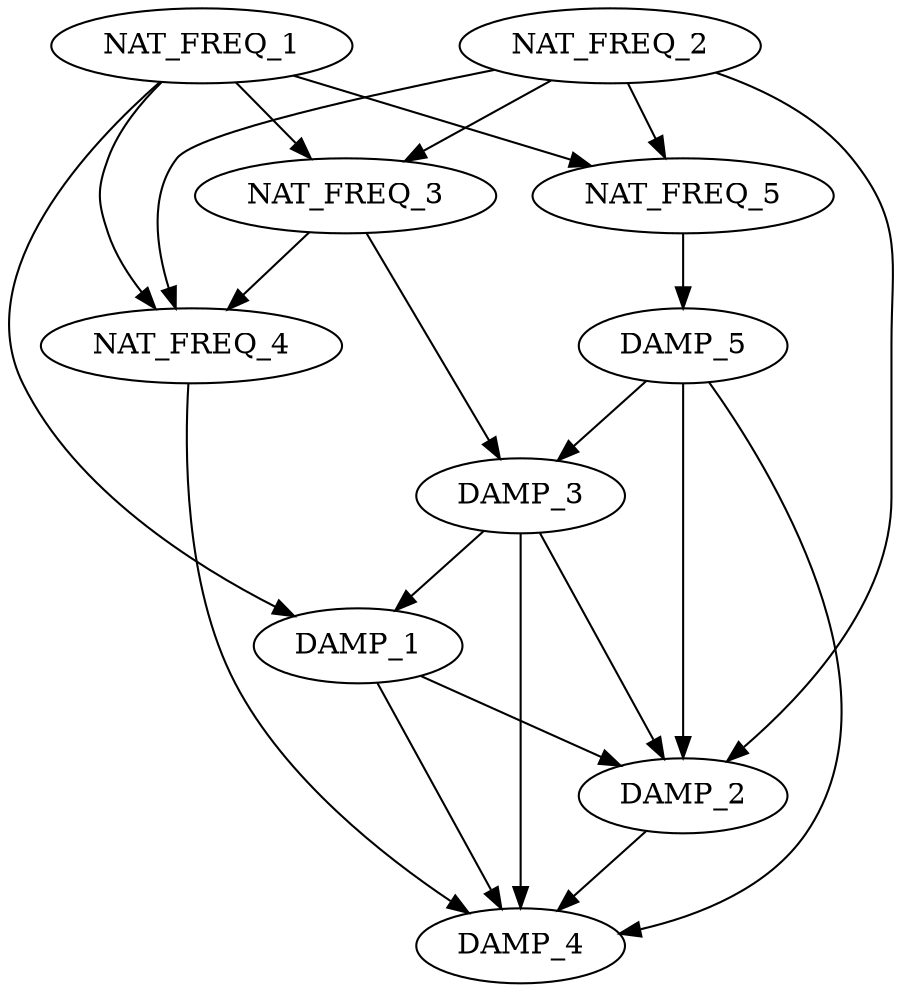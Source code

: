 strict digraph "" {
	NAT_FREQ_1 -> NAT_FREQ_3;
	NAT_FREQ_1 -> NAT_FREQ_4;
	NAT_FREQ_1 -> NAT_FREQ_5;
	NAT_FREQ_1 -> DAMP_1;
	NAT_FREQ_2 -> NAT_FREQ_3;
	NAT_FREQ_2 -> NAT_FREQ_4;
	NAT_FREQ_2 -> NAT_FREQ_5;
	NAT_FREQ_2 -> DAMP_2;
	NAT_FREQ_3 -> NAT_FREQ_4;
	NAT_FREQ_3 -> DAMP_3;
	NAT_FREQ_4 -> DAMP_4;
	NAT_FREQ_5 -> DAMP_5;
	DAMP_1 -> DAMP_2;
	DAMP_1 -> DAMP_4;
	DAMP_2 -> DAMP_4;
	DAMP_3 -> DAMP_1;
	DAMP_3 -> DAMP_2;
	DAMP_3 -> DAMP_4;
	DAMP_5 -> DAMP_2;
	DAMP_5 -> DAMP_3;
	DAMP_5 -> DAMP_4;
}
